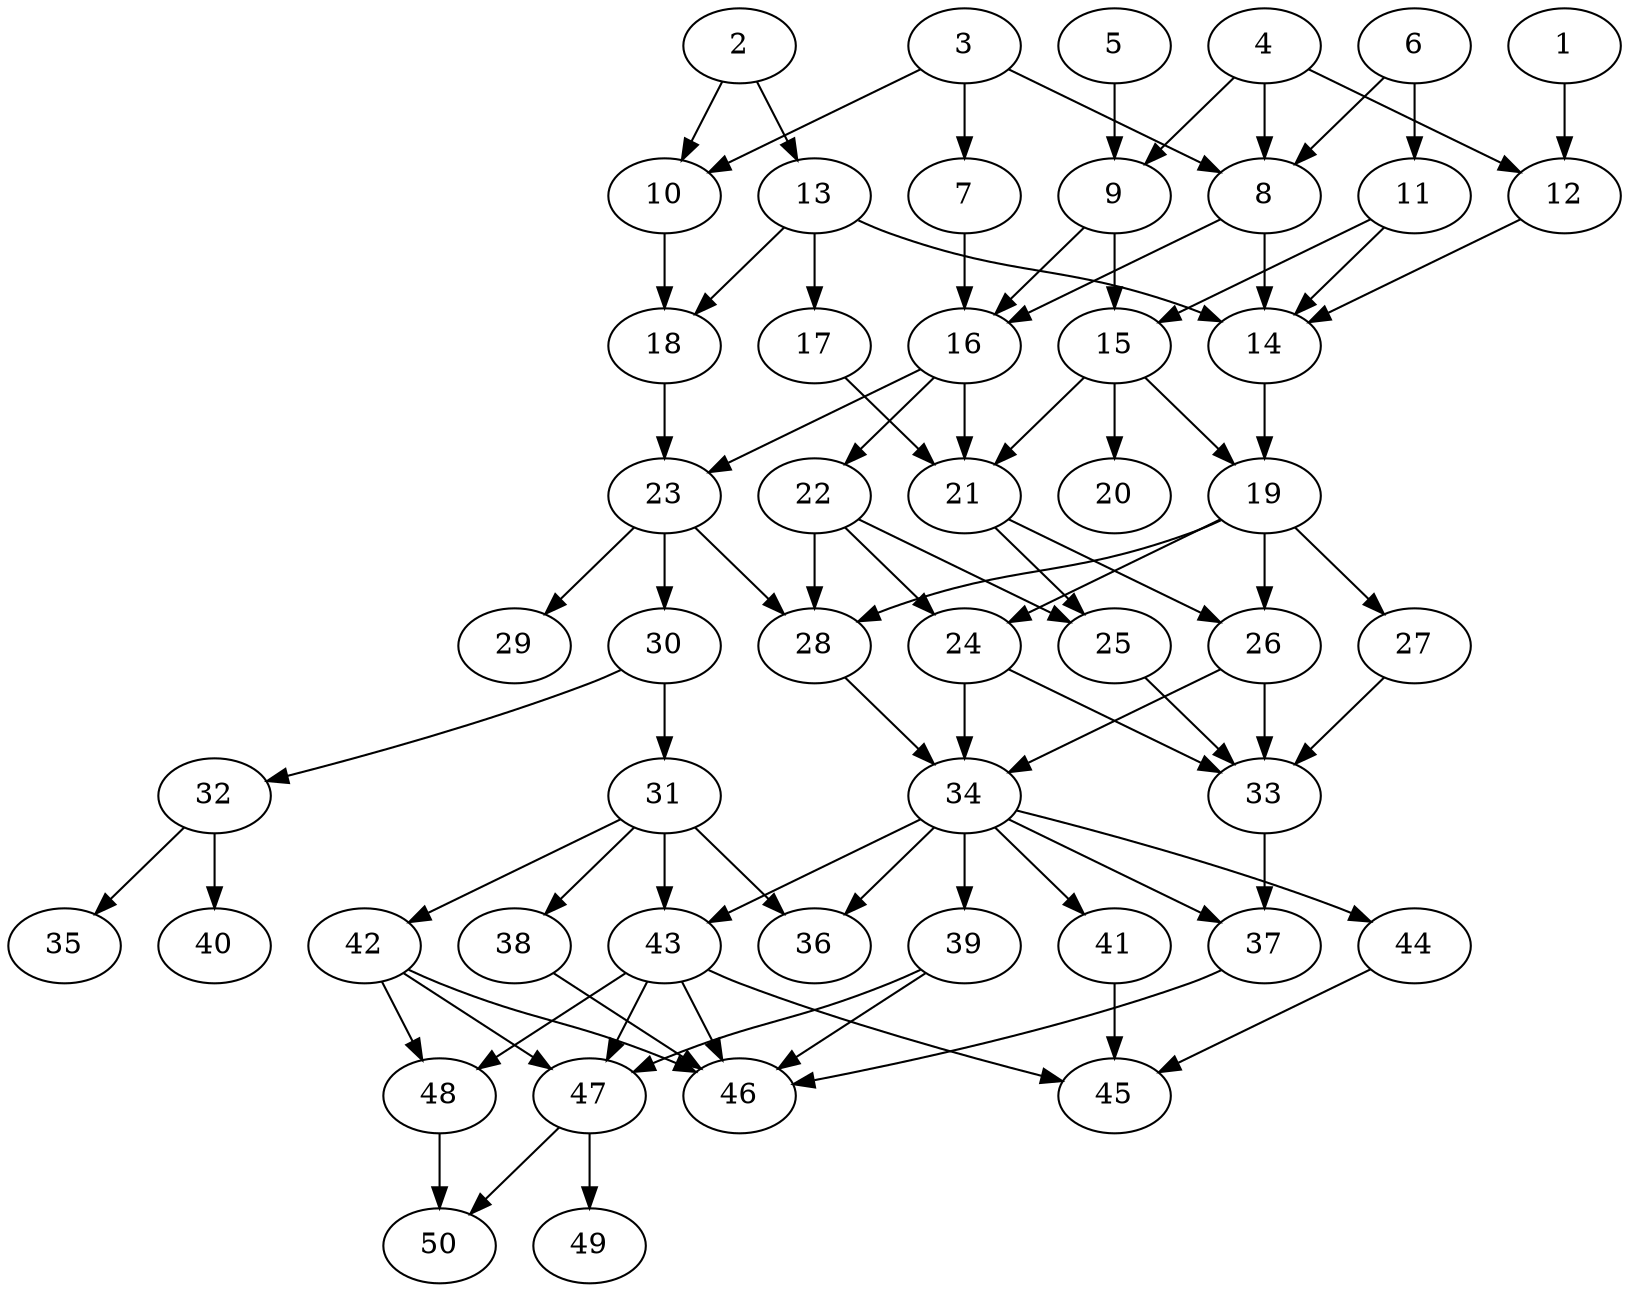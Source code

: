 // DAG automatically generated by daggen at Fri Jul 29 10:10:30 2022
// ./daggen --dot -n 50 --ccr 0.5 --fat 0.5 --regular 0.5 --density 0.5 -o data/50/random_50_10.gv 
digraph G {
  1 [compute_size="655553390801", trans_size="243679", result_size="1024", ram="35083624",alpha="0.08"]
  1 -> 12 [size ="1024"]
  2 [compute_size="241245412410", trans_size="129246", result_size="1024", ram="44434584",alpha="0.10"]
  2 -> 10 [size ="1024"]
  2 -> 13 [size ="1024"]
  3 [compute_size="103148880012", trans_size="954161", result_size="74752", ram="31750774",alpha="0.05"]
  3 -> 7 [size ="74752"]
  3 -> 8 [size ="74752"]
  3 -> 10 [size ="74752"]
  4 [compute_size="24972044227", trans_size="668275", result_size="9216", ram="17888132",alpha="0.05"]
  4 -> 8 [size ="9216"]
  4 -> 9 [size ="9216"]
  4 -> 12 [size ="9216"]
  5 [compute_size="68719476736", trans_size="104449", result_size="74752", ram="49861448",alpha="0.04"]
  5 -> 9 [size ="74752"]
  6 [compute_size="318986762692", trans_size="860068", result_size="9216", ram="26578756",alpha="0.05"]
  6 -> 8 [size ="9216"]
  6 -> 11 [size ="9216"]
  7 [compute_size="33686928790", trans_size="706982", result_size="91136", ram="21151392",alpha="0.16"]
  7 -> 16 [size ="91136"]
  8 [compute_size="210102502035", trans_size="336961", result_size="1024", ram="31101100",alpha="0.19"]
  8 -> 14 [size ="1024"]
  8 -> 16 [size ="1024"]
  9 [compute_size="271849661520", trans_size="688912", result_size="1024", ram="49860204",alpha="0.16"]
  9 -> 15 [size ="1024"]
  9 -> 16 [size ="1024"]
  10 [compute_size="14964987478", trans_size="393342", result_size="13312", ram="21923474",alpha="0.16"]
  10 -> 18 [size ="13312"]
  11 [compute_size="64986692438", trans_size="715675", result_size="29696", ram="51811324",alpha="0.16"]
  11 -> 14 [size ="29696"]
  11 -> 15 [size ="29696"]
  12 [compute_size="332569422117", trans_size="926509", result_size="13312", ram="5155528",alpha="0.15"]
  12 -> 14 [size ="13312"]
  13 [compute_size="1891340294", trans_size="570974", result_size="1024", ram="15682218",alpha="0.20"]
  13 -> 14 [size ="1024"]
  13 -> 17 [size ="1024"]
  13 -> 18 [size ="1024"]
  14 [compute_size="222465388312", trans_size="992190", result_size="1024", ram="49948532",alpha="0.03"]
  14 -> 19 [size ="1024"]
  15 [compute_size="368293445632", trans_size="852527", result_size="9216", ram="4898630",alpha="0.11"]
  15 -> 19 [size ="9216"]
  15 -> 20 [size ="9216"]
  15 -> 21 [size ="9216"]
  16 [compute_size="1771355449", trans_size="689320", result_size="29696", ram="2833572",alpha="0.11"]
  16 -> 21 [size ="29696"]
  16 -> 22 [size ="29696"]
  16 -> 23 [size ="29696"]
  17 [compute_size="41838961978", trans_size="786795", result_size="70656", ram="40981484",alpha="0.11"]
  17 -> 21 [size ="70656"]
  18 [compute_size="479067854736", trans_size="933841", result_size="9216", ram="34779852",alpha="0.16"]
  18 -> 23 [size ="9216"]
  19 [compute_size="2213683686", trans_size="400213", result_size="29696", ram="27900558",alpha="0.13"]
  19 -> 24 [size ="29696"]
  19 -> 26 [size ="29696"]
  19 -> 27 [size ="29696"]
  19 -> 28 [size ="29696"]
  20 [compute_size="30117488118", trans_size="1042822", result_size="0", ram="25428002",alpha="0.07"]
  21 [compute_size="317088021503", trans_size="501725", result_size="9216", ram="42803416",alpha="0.00"]
  21 -> 25 [size ="9216"]
  21 -> 26 [size ="9216"]
  22 [compute_size="30569565590", trans_size="1029477", result_size="70656", ram="8407787",alpha="0.12"]
  22 -> 24 [size ="70656"]
  22 -> 25 [size ="70656"]
  22 -> 28 [size ="70656"]
  23 [compute_size="7544589140", trans_size="223064", result_size="91136", ram="16223109",alpha="0.17"]
  23 -> 28 [size ="91136"]
  23 -> 29 [size ="91136"]
  23 -> 30 [size ="91136"]
  24 [compute_size="134217728000", trans_size="777241", result_size="1024", ram="45609768",alpha="0.09"]
  24 -> 33 [size ="1024"]
  24 -> 34 [size ="1024"]
  25 [compute_size="20215176853", trans_size="266022", result_size="9216", ram="6518814",alpha="0.04"]
  25 -> 33 [size ="9216"]
  26 [compute_size="134217728000", trans_size="295285", result_size="1024", ram="49064340",alpha="0.12"]
  26 -> 33 [size ="1024"]
  26 -> 34 [size ="1024"]
  27 [compute_size="530421095672", trans_size="109545", result_size="91136", ram="9056227",alpha="0.15"]
  27 -> 33 [size ="91136"]
  28 [compute_size="80182303678", trans_size="26590", result_size="29696", ram="34141420",alpha="0.15"]
  28 -> 34 [size ="29696"]
  29 [compute_size="8589934592", trans_size="479140", result_size="0", ram="50901760",alpha="0.02"]
  30 [compute_size="8589934592", trans_size="629437", result_size="70656", ram="14500263",alpha="0.16"]
  30 -> 31 [size ="70656"]
  30 -> 32 [size ="70656"]
  31 [compute_size="43647170804", trans_size="58489", result_size="70656", ram="13860618",alpha="0.08"]
  31 -> 36 [size ="70656"]
  31 -> 38 [size ="70656"]
  31 -> 42 [size ="70656"]
  31 -> 43 [size ="70656"]
  32 [compute_size="4030903054", trans_size="329698", result_size="9216", ram="42305268",alpha="0.04"]
  32 -> 35 [size ="9216"]
  32 -> 40 [size ="9216"]
  33 [compute_size="549755813888", trans_size="39149", result_size="91136", ram="11124616",alpha="0.03"]
  33 -> 37 [size ="91136"]
  34 [compute_size="90032094288", trans_size="488064", result_size="74752", ram="22192476",alpha="0.20"]
  34 -> 36 [size ="74752"]
  34 -> 37 [size ="74752"]
  34 -> 39 [size ="74752"]
  34 -> 41 [size ="74752"]
  34 -> 43 [size ="74752"]
  34 -> 44 [size ="74752"]
  35 [compute_size="1073741824000", trans_size="767479", result_size="0", ram="24371216",alpha="0.00"]
  36 [compute_size="549755813888", trans_size="940952", result_size="0", ram="11405293",alpha="0.15"]
  37 [compute_size="134217728000", trans_size="288047", result_size="1024", ram="46149864",alpha="0.10"]
  37 -> 46 [size ="1024"]
  38 [compute_size="134217728000", trans_size="379735", result_size="1024", ram="25747554",alpha="0.08"]
  38 -> 46 [size ="1024"]
  39 [compute_size="231928233984", trans_size="191139", result_size="13312", ram="5844590",alpha="0.02"]
  39 -> 46 [size ="13312"]
  39 -> 47 [size ="13312"]
  40 [compute_size="37335377456", trans_size="372464", result_size="0", ram="23074396",alpha="0.14"]
  41 [compute_size="352815349096", trans_size="229383", result_size="13312", ram="33508678",alpha="0.15"]
  41 -> 45 [size ="13312"]
  42 [compute_size="33313412773", trans_size="388234", result_size="70656", ram="17216164",alpha="0.19"]
  42 -> 46 [size ="70656"]
  42 -> 47 [size ="70656"]
  42 -> 48 [size ="70656"]
  43 [compute_size="517252373196", trans_size="838919", result_size="91136", ram="20976714",alpha="0.07"]
  43 -> 45 [size ="91136"]
  43 -> 46 [size ="91136"]
  43 -> 47 [size ="91136"]
  43 -> 48 [size ="91136"]
  44 [compute_size="9736098363", trans_size="1016375", result_size="1024", ram="13825973",alpha="0.16"]
  44 -> 45 [size ="1024"]
  45 [compute_size="28991029248", trans_size="382982", result_size="0", ram="30065644",alpha="0.11"]
  46 [compute_size="12073514090", trans_size="551550", result_size="0", ram="22296976",alpha="0.01"]
  47 [compute_size="383747347294", trans_size="866394", result_size="13312", ram="44087208",alpha="0.09"]
  47 -> 49 [size ="13312"]
  47 -> 50 [size ="13312"]
  48 [compute_size="134217728000", trans_size="236131", result_size="1024", ram="45290988",alpha="0.19"]
  48 -> 50 [size ="1024"]
  49 [compute_size="20467615703", trans_size="46610", result_size="0", ram="36305472",alpha="0.03"]
  50 [compute_size="17855372798", trans_size="294280", result_size="0", ram="40759624",alpha="0.08"]
}